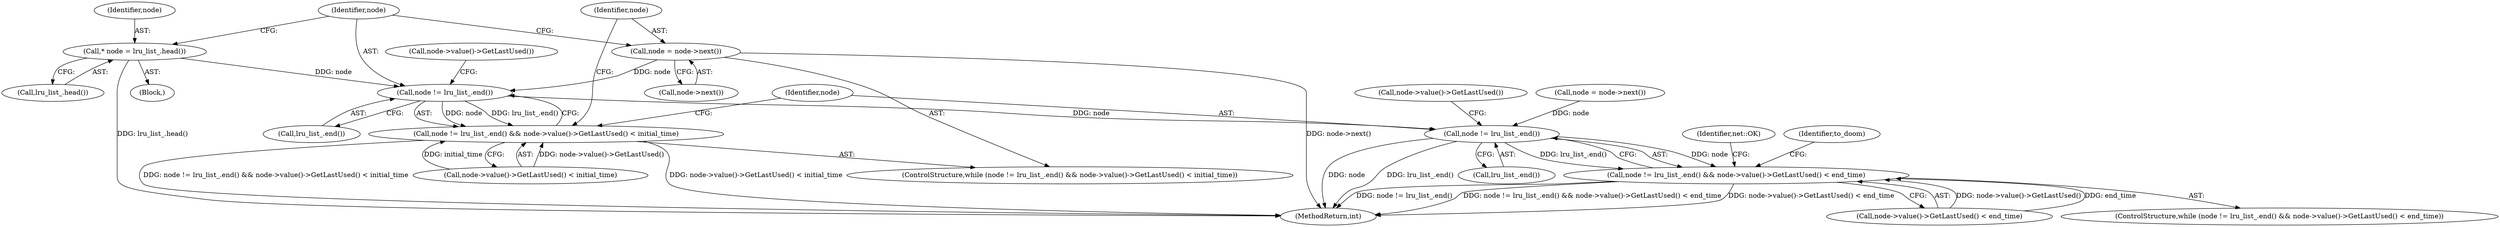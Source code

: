 digraph "0_Chrome_9ab771022535b499e4d7a7f12fa6c60a294f7de4@pointer" {
"1000119" [label="(Call,node != lru_list_.end())"];
"1000125" [label="(Call,node = node->next())"];
"1000114" [label="(Call,* node = lru_list_.head())"];
"1000118" [label="(Call,node != lru_list_.end() && node->value()->GetLastUsed() < initial_time)"];
"1000130" [label="(Call,node != lru_list_.end())"];
"1000129" [label="(Call,node != lru_list_.end() && node->value()->GetLastUsed() < end_time)"];
"1000120" [label="(Identifier,node)"];
"1000141" [label="(Call,node = node->next())"];
"1000121" [label="(Call,lru_list_.end())"];
"1000126" [label="(Identifier,node)"];
"1000147" [label="(MethodReturn,int)"];
"1000146" [label="(Identifier,net::OK)"];
"1000129" [label="(Call,node != lru_list_.end() && node->value()->GetLastUsed() < end_time)"];
"1000122" [label="(Call,node->value()->GetLastUsed() < initial_time)"];
"1000127" [label="(Call,node->next())"];
"1000118" [label="(Call,node != lru_list_.end() && node->value()->GetLastUsed() < initial_time)"];
"1000119" [label="(Call,node != lru_list_.end())"];
"1000139" [label="(Identifier,to_doom)"];
"1000125" [label="(Call,node = node->next())"];
"1000114" [label="(Call,* node = lru_list_.head())"];
"1000115" [label="(Identifier,node)"];
"1000131" [label="(Identifier,node)"];
"1000132" [label="(Call,lru_list_.end())"];
"1000104" [label="(Block,)"];
"1000116" [label="(Call,lru_list_.head())"];
"1000123" [label="(Call,node->value()->GetLastUsed())"];
"1000128" [label="(ControlStructure,while (node != lru_list_.end() && node->value()->GetLastUsed() < end_time))"];
"1000133" [label="(Call,node->value()->GetLastUsed() < end_time)"];
"1000134" [label="(Call,node->value()->GetLastUsed())"];
"1000117" [label="(ControlStructure,while (node != lru_list_.end() && node->value()->GetLastUsed() < initial_time))"];
"1000130" [label="(Call,node != lru_list_.end())"];
"1000119" -> "1000118"  [label="AST: "];
"1000119" -> "1000121"  [label="CFG: "];
"1000120" -> "1000119"  [label="AST: "];
"1000121" -> "1000119"  [label="AST: "];
"1000123" -> "1000119"  [label="CFG: "];
"1000118" -> "1000119"  [label="CFG: "];
"1000119" -> "1000118"  [label="DDG: node"];
"1000119" -> "1000118"  [label="DDG: lru_list_.end()"];
"1000125" -> "1000119"  [label="DDG: node"];
"1000114" -> "1000119"  [label="DDG: node"];
"1000119" -> "1000130"  [label="DDG: node"];
"1000125" -> "1000117"  [label="AST: "];
"1000125" -> "1000127"  [label="CFG: "];
"1000126" -> "1000125"  [label="AST: "];
"1000127" -> "1000125"  [label="AST: "];
"1000120" -> "1000125"  [label="CFG: "];
"1000125" -> "1000147"  [label="DDG: node->next()"];
"1000114" -> "1000104"  [label="AST: "];
"1000114" -> "1000116"  [label="CFG: "];
"1000115" -> "1000114"  [label="AST: "];
"1000116" -> "1000114"  [label="AST: "];
"1000120" -> "1000114"  [label="CFG: "];
"1000114" -> "1000147"  [label="DDG: lru_list_.head()"];
"1000118" -> "1000117"  [label="AST: "];
"1000118" -> "1000122"  [label="CFG: "];
"1000122" -> "1000118"  [label="AST: "];
"1000126" -> "1000118"  [label="CFG: "];
"1000131" -> "1000118"  [label="CFG: "];
"1000118" -> "1000147"  [label="DDG: node != lru_list_.end() && node->value()->GetLastUsed() < initial_time"];
"1000118" -> "1000147"  [label="DDG: node->value()->GetLastUsed() < initial_time"];
"1000122" -> "1000118"  [label="DDG: node->value()->GetLastUsed()"];
"1000122" -> "1000118"  [label="DDG: initial_time"];
"1000130" -> "1000129"  [label="AST: "];
"1000130" -> "1000132"  [label="CFG: "];
"1000131" -> "1000130"  [label="AST: "];
"1000132" -> "1000130"  [label="AST: "];
"1000134" -> "1000130"  [label="CFG: "];
"1000129" -> "1000130"  [label="CFG: "];
"1000130" -> "1000147"  [label="DDG: lru_list_.end()"];
"1000130" -> "1000147"  [label="DDG: node"];
"1000130" -> "1000129"  [label="DDG: node"];
"1000130" -> "1000129"  [label="DDG: lru_list_.end()"];
"1000141" -> "1000130"  [label="DDG: node"];
"1000129" -> "1000128"  [label="AST: "];
"1000129" -> "1000133"  [label="CFG: "];
"1000133" -> "1000129"  [label="AST: "];
"1000139" -> "1000129"  [label="CFG: "];
"1000146" -> "1000129"  [label="CFG: "];
"1000129" -> "1000147"  [label="DDG: node != lru_list_.end()"];
"1000129" -> "1000147"  [label="DDG: node != lru_list_.end() && node->value()->GetLastUsed() < end_time"];
"1000129" -> "1000147"  [label="DDG: node->value()->GetLastUsed() < end_time"];
"1000133" -> "1000129"  [label="DDG: node->value()->GetLastUsed()"];
"1000133" -> "1000129"  [label="DDG: end_time"];
}
